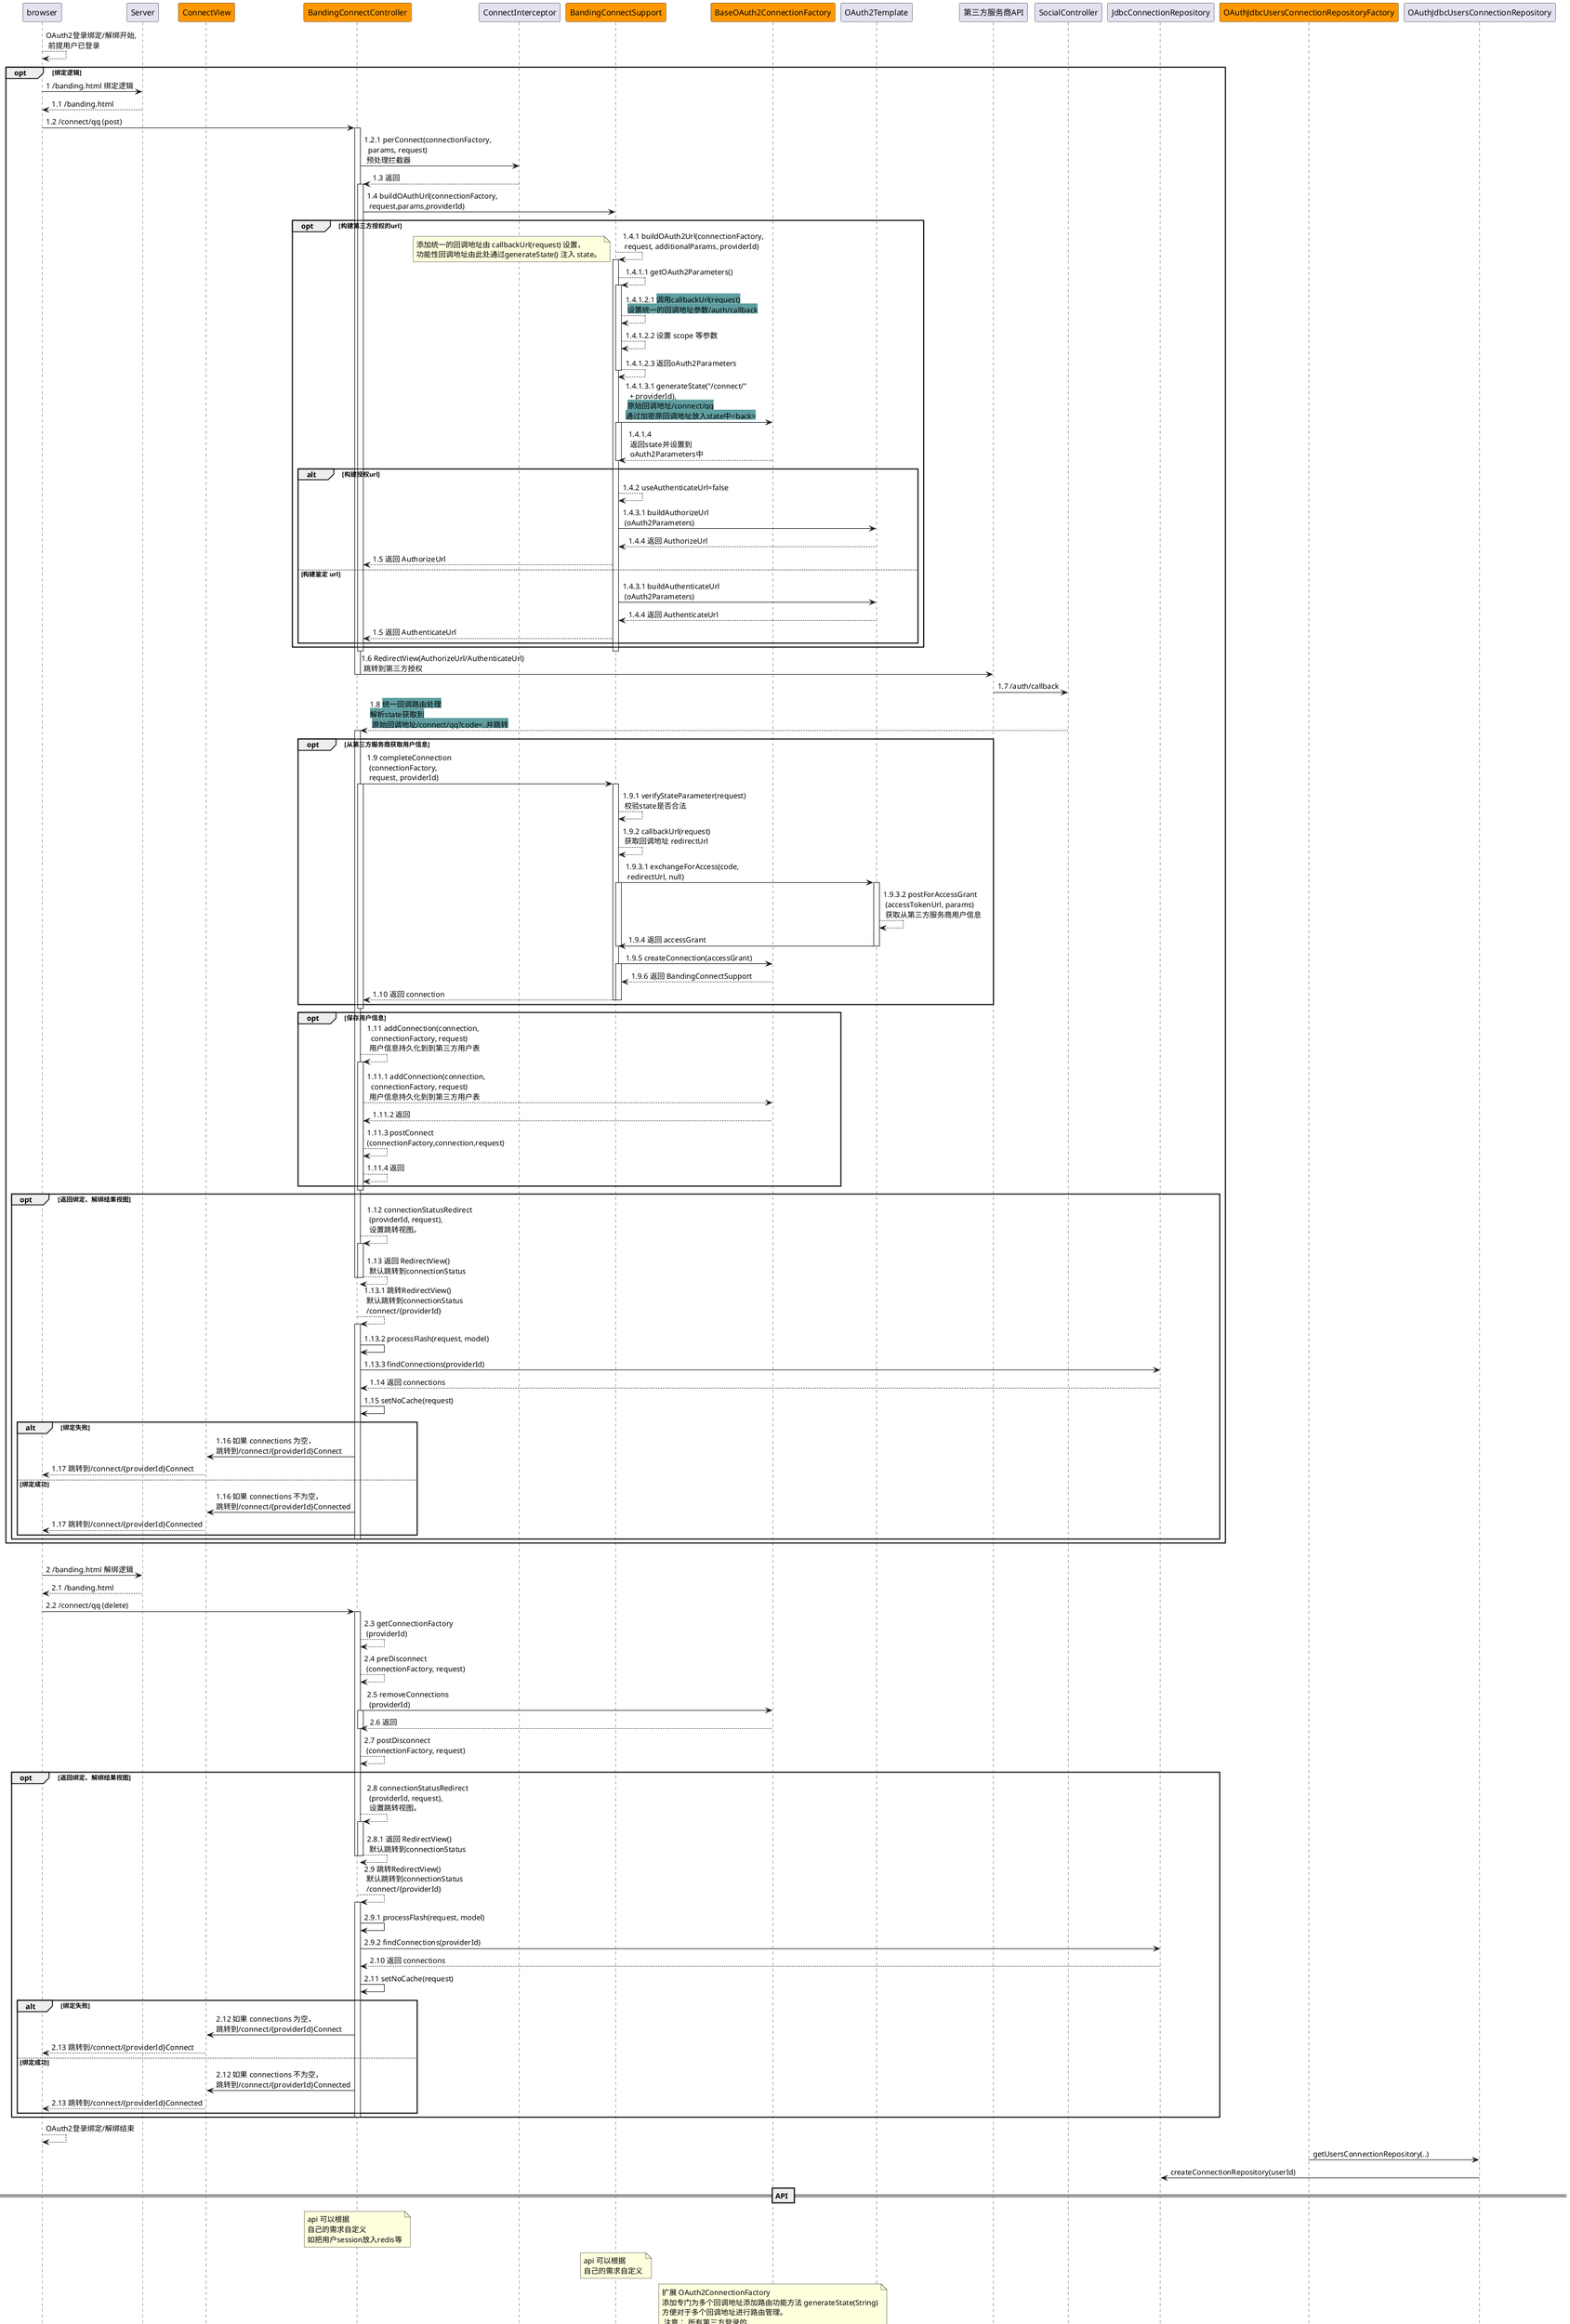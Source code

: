 @startuml

browser --> browser: OAuth2登录绑定/解绑开始,\n 前提用户已登录

opt 绑定逻辑
browser -> Server: 1 /banding.html 绑定逻辑
participant ConnectView #ff9800
Server --> browser: 1.1 /banding.html
participant BandingConnectController #ff9800
browser -> BandingConnectController: 1.2 /connect/qq (post)
activate BandingConnectController
BandingConnectController -> ConnectInterceptor: 1.2.1 perConnect(connectionFactory,\n  params, request)\n 预处理拦截器
ConnectInterceptor --> BandingConnectController: 1.3 返回
participant BandingConnectSupport #ff9800
activate BandingConnectController
BandingConnectController -> BandingConnectSupport: 1.4 buildOAuthUrl(connectionFactory,\n request,params,providerId)
opt 构建第三方授权的url
BandingConnectSupport --> BandingConnectSupport: 1.4.1 buildOAuth2Url(connectionFactory,\n request, additionalParams, providerId)
activate BandingConnectSupport
note left : 添加统一的回调地址由 callbackUrl(request) 设置，\n功能性回调地址由此处通过generateState() 注入 state。
BandingConnectSupport --> BandingConnectSupport: 1.4.1.1 getOAuth2Parameters()
activate BandingConnectSupport
BandingConnectSupport --> BandingConnectSupport: 1.4.1.2.1 <back:cadetblue>调用callbackUrl(request)</back>\n <back:cadetblue>设置统一的回调地址参数/auth/callback</back>
BandingConnectSupport --> BandingConnectSupport: 1.4.1.2.2 设置 scope 等参数
BandingConnectSupport --> BandingConnectSupport: 1.4.1.2.3 返回oAuth2Parameters
deactivate BandingConnectSupport
participant BaseOAuth2ConnectionFactory #ff9800
BandingConnectSupport -> BaseOAuth2ConnectionFactory: 1.4.1.3.1 generateState("/connect/"\n  + providerId),\n <back:cadetblue>原始回调地址/connect/qq</back>\n<back:cadetblue>通过加密原回调地址放入state中<back>
activate BandingConnectSupport
BaseOAuth2ConnectionFactory --> BandingConnectSupport: 1.4.1.4 \n 返回state并设置到\n oAuth2Parameters中
deactivate BandingConnectSupport
alt 构建授权url
BandingConnectSupport --> BandingConnectSupport: 1.4.2 useAuthenticateUrl=false
BandingConnectSupport -> OAuth2Template: 1.4.3.1 buildAuthorizeUrl\n (oAuth2Parameters)
OAuth2Template --> BandingConnectSupport: 1.4.4 返回 AuthorizeUrl
BandingConnectSupport --> BandingConnectController: 1.5 返回 AuthorizeUrl
else 构建鉴定 url
BandingConnectSupport -> OAuth2Template: 1.4.3.1 buildAuthenticateUrl\n (oAuth2Parameters)
OAuth2Template --> BandingConnectSupport: 1.4.4 返回 AuthenticateUrl
BandingConnectSupport --> BandingConnectController: 1.5 返回 AuthenticateUrl
end
end
deactivate BandingConnectSupport
deactivate BandingConnectController
BandingConnectController -> 第三方服务商API: 1.6 RedirectView(AuthorizeUrl/AuthenticateUrl)\n 跳转到第三方授权
deactivate BandingConnectController
第三方服务商API -> SocialController: 1.7 /auth/callback
SocialController --> BandingConnectController: 1.8 <back:cadetblue>统一回调路由处理</back>\n<back:cadetblue>解析state获取到</back>\n <back:cadetblue>原始回调地址/connect/qq?code=..并跳转</back>
activate BandingConnectController
opt 从第三方服务商获取用户信息
BandingConnectController -> BandingConnectSupport: 1.9 completeConnection\n (connectionFactory,\n request, providerId)
activate BandingConnectController
activate BandingConnectSupport
BandingConnectSupport --> BandingConnectSupport: 1.9.1 verifyStateParameter(request) \n 校验state是否合法
BandingConnectSupport --> BandingConnectSupport: 1.9.2 callbackUrl(request)\n 获取回调地址 redirectUrl
BandingConnectSupport -> OAuth2Template: 1.9.3.1 exchangeForAccess(code,\n redirectUrl, null)
activate BandingConnectSupport
activate OAuth2Template
OAuth2Template --> OAuth2Template: 1.9.3.2 postForAccessGrant\n (accessTokenUrl, params)\n 获取从第三方服务商用户信息
OAuth2Template -> BandingConnectSupport: 1.9.4 返回 accessGrant
deactivate OAuth2Template
deactivate BandingConnectSupport
BandingConnectSupport -> BaseOAuth2ConnectionFactory: 1.9.5 createConnection(accessGrant)
activate BandingConnectSupport
BaseOAuth2ConnectionFactory --> BandingConnectSupport: 1.9.6 返回 BandingConnectSupport
BandingConnectSupport --> BandingConnectController: 1.10 返回 connection
deactivate BandingConnectSupport
deactivate BandingConnectSupport
end
deactivate BandingConnectController
opt 保存用户信息
BandingConnectController --> BandingConnectController: 1.11 addConnection(connection,\n  connectionFactory, request)\n 用户信息持久化到到第三方用户表
activate BandingConnectController
BandingConnectController --> BaseOAuth2ConnectionFactory: 1.11.1 addConnection(connection,\n  connectionFactory, request)\n 用户信息持久化到到第三方用户表
BaseOAuth2ConnectionFactory --> BandingConnectController: 1.11.2 返回
BandingConnectController --> BandingConnectController: 1.11.3 postConnect\n(connectionFactory,connection,request)
BandingConnectController --> BandingConnectController: 1.11.4 返回
end
deactivate BandingConnectController
opt 返回绑定、解绑结果视图
BandingConnectController --> BandingConnectController: 1.12 connectionStatusRedirect\n (providerId, request),\n 设置跳转视图。
activate BandingConnectController
BandingConnectController --> BandingConnectController: 1.13 返回 RedirectView()\n 默认跳转到connectionStatus
deactivate BandingConnectController
deactivate BandingConnectController
BandingConnectController --> BandingConnectController: 1.13.1 跳转RedirectView()\n 默认跳转到connectionStatus\n /connect/{providerId}
activate BandingConnectController
BandingConnectController -> BandingConnectController: 1.13.2 processFlash(request, model)
BandingConnectController -> JdbcConnectionRepository: 1.13.3 findConnections(providerId)
JdbcConnectionRepository --> BandingConnectController: 1.14 返回 connections
BandingConnectController -> BandingConnectController: 1.15 setNoCache(request)
alt 绑定失败
BandingConnectController -> ConnectView: 1.16 如果 connections 为空，\n跳转到/connect/{providerId}Connect
ConnectView --> browser: 1.17 跳转到/connect/{providerId}Connect
else 绑定成功
BandingConnectController -> ConnectView: 1.16 如果 connections 不为空，\n跳转到/connect/{providerId}Connected
ConnectView --> browser: 1.17 跳转到/connect/{providerId}Connected
end
deactivate BandingConnectController
end
end
opt 解绑逻辑
browser -> Server: 2 /banding.html 解绑逻辑
Server --> browser: 2.1 /banding.html
browser -> BandingConnectController: 2.2 /connect/qq (delete)
activate BandingConnectController
BandingConnectController --> BandingConnectController: 2.3 getConnectionFactory\n (providerId)
BandingConnectController --> BandingConnectController: 2.4 preDisconnect\n (connectionFactory, request)
BandingConnectController -> BaseOAuth2ConnectionFactory: 2.5 removeConnections\n (providerId)
activate BandingConnectController
BaseOAuth2ConnectionFactory --> BandingConnectController: 2.6 返回
deactivate BandingConnectController
BandingConnectController --> BandingConnectController: 2.7 postDisconnect\n (connectionFactory, request)

opt 返回绑定、解绑结果视图
BandingConnectController --> BandingConnectController: 2.8 connectionStatusRedirect\n (providerId, request),\n 设置跳转视图。
activate BandingConnectController
BandingConnectController --> BandingConnectController: 2.8.1 返回 RedirectView()\n 默认跳转到connectionStatus
deactivate BandingConnectController
deactivate BandingConnectController
BandingConnectController --> BandingConnectController: 2.9 跳转RedirectView()\n 默认跳转到connectionStatus\n /connect/{providerId}
activate BandingConnectController
BandingConnectController -> BandingConnectController: 2.9.1 processFlash(request, model)
BandingConnectController -> JdbcConnectionRepository: 2.9.2 findConnections(providerId)
JdbcConnectionRepository --> BandingConnectController: 2.10 返回 connections
BandingConnectController -> BandingConnectController: 2.11 setNoCache(request)
alt 绑定失败
BandingConnectController -> ConnectView: 2.12 如果 connections 为空，\n跳转到/connect/{providerId}Connect
ConnectView --> browser: 2.13 跳转到/connect/{providerId}Connect
else 绑定成功
BandingConnectController -> ConnectView: 2.12 如果 connections 不为空，\n跳转到/connect/{providerId}Connected
ConnectView --> browser: 2.13 跳转到/connect/{providerId}Connected
end
deactivate BandingConnectController
end

browser --> browser: OAuth2登录绑定/解绑结束

participant OAuthJdbcUsersConnectionRepositoryFactory #ff9800
OAuthJdbcUsersConnectionRepositoryFactory -> OAuthJdbcUsersConnectionRepository: getUsersConnectionRepository(..)
OAuthJdbcUsersConnectionRepository -> JdbcConnectionRepository: createConnectionRepository(userId)

== API ==
note over BandingConnectController: api 可以根据\n自己的需求自定义\n如把用户session放入redis等
note over BandingConnectSupport: api 可以根据\n自己的需求自定义
note over BaseOAuth2ConnectionFactory: 扩展 OAuth2ConnectionFactory\n添加专门为多个回调地址添加路由功能方法 generateState(String)\n方便对于多个回调地址进行路由管理。\n 注意： 所有第三方登录的\n org.springframework.social.connect.ConnectionFactory\n必须继承此抽象工厂。
note over OAuthJdbcUsersConnectionRepositoryFactory: api UsersConnectionRepositoryFactory 接口实现\n\
 用户需要对第三方 SocialProperties.tableName 用户表更改\n或者更改Repository的实现方式（如更换Redis）时\n\
 要实现此接口 UsersConnectionRepositoryFactory\n 自定义的接口实现并注入 IOC 容器会自动覆盖此类
note over ConnectView: 回显绑定与解绑结果状态的基本通用的视图, \n\
要替换指定第三方的视图时，继续AbstractView类\n\
且注册 IOC 容器，但 beanName 必须是\n\
{providerId}ConnectedView。\n\
另外如果只是想更改通用视图的回显内容，\n\
实现接口 ShowConnectViewService,\n\
并且注入 IOC 容器即可，自动会替换 \n\
DefaultShowConnectViewService

@enduml